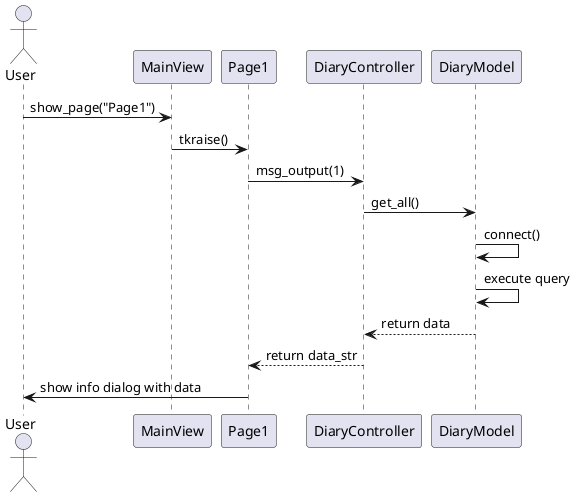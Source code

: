 @startuml name

actor User

User -> MainView : show_page("Page1")
MainView -> Page1 : tkraise()
Page1 -> DiaryController : msg_output(1)
DiaryController -> DiaryModel : get_all()
DiaryModel -> DiaryModel : connect()
DiaryModel -> DiaryModel : execute query
DiaryModel --> DiaryController : return data
DiaryController --> Page1 : return data_str
Page1 -> User : show info dialog with data

@enduml
